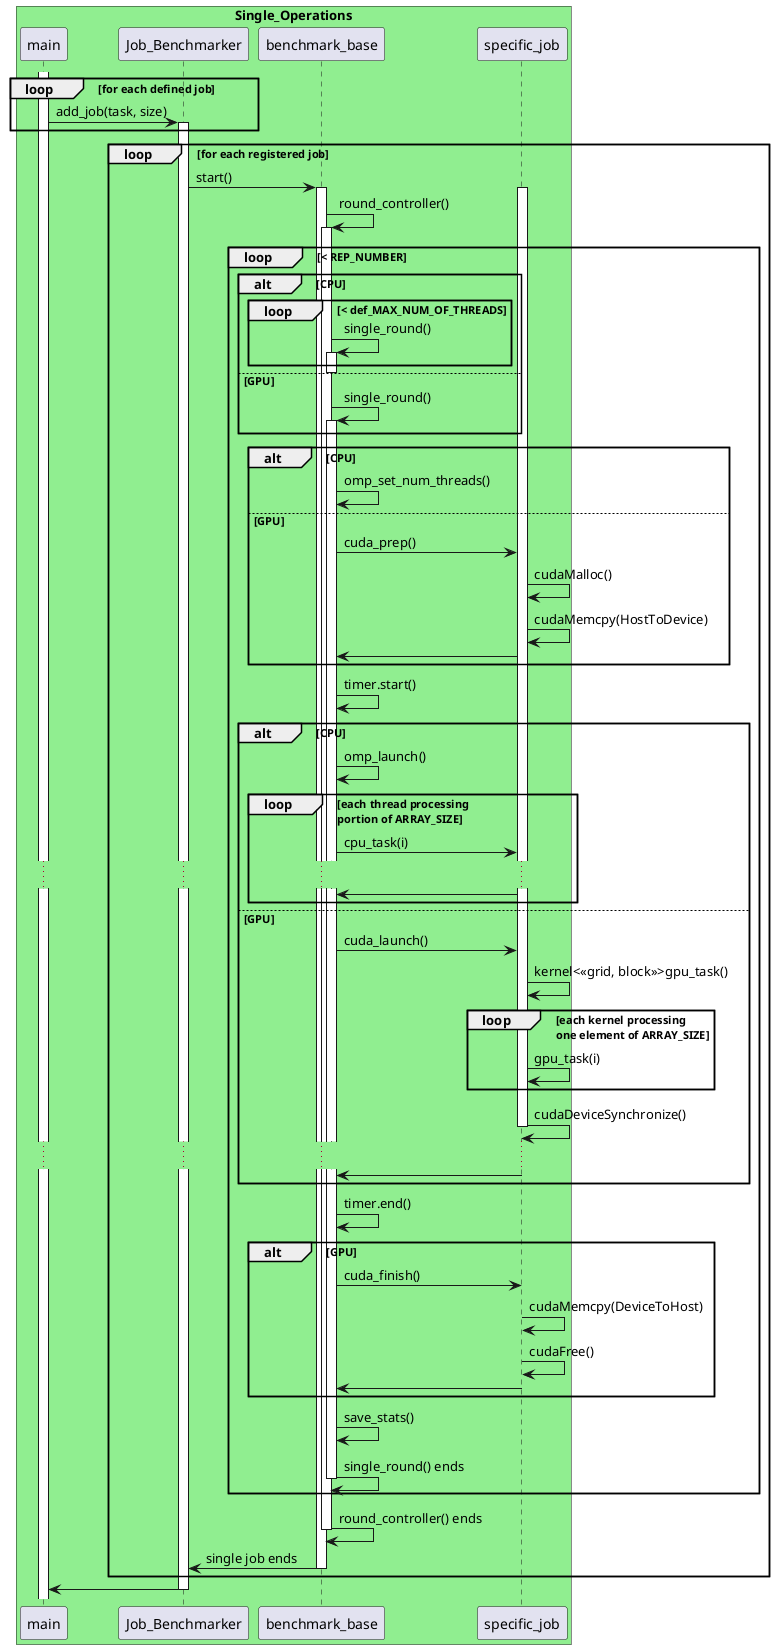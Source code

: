 @startuml Single_Operations_Sequence_Diagram

box "Single_Operations" #LightGreen
participant main
participant Job_Benchmarker
participant benchmark_base
participant specific_job
end box

activate main
loop for each defined job
main -> Job_Benchmarker: add_job(task, size)
activate Job_Benchmarker
end

loop for each registered job
Job_Benchmarker -> benchmark_base: start()
activate benchmark_base
activate specific_job

benchmark_base -> benchmark_base: round_controller()
activate benchmark_base

loop < REP_NUMBER
alt CPU
loop < def_MAX_NUM_OF_THREADS
benchmark_base -> benchmark_base: single_round()
activate benchmark_base
end
deactivate benchmark_base
else GPU
benchmark_base -> benchmark_base: single_round()
activate benchmark_base
end

alt CPU
benchmark_base -> benchmark_base: omp_set_num_threads()
else GPU
benchmark_base -> specific_job: cuda_prep()
specific_job -> specific_job: cudaMalloc()
specific_job -> specific_job: cudaMemcpy(HostToDevice)
specific_job -> benchmark_base
end
benchmark_base -> benchmark_base: timer.start()
alt CPU
benchmark_base -> benchmark_base: omp_launch()
loop each thread processing \nportion of ARRAY_SIZE
benchmark_base -> specific_job: cpu_task(i)

...
specific_job -> benchmark_base

end
else GPU
benchmark_base -> specific_job: cuda_launch()

specific_job -> specific_job: kernel<<<grid, block>>>gpu_task()
loop each kernel processing \none element of ARRAY_SIZE
specific_job -> specific_job: gpu_task(i)
end
activate specific_job
specific_job -> specific_job: cudaDeviceSynchronize()
deactivate specific_job
...
specific_job -> benchmark_base

end
benchmark_base -> benchmark_base: timer.end()


alt GPU
benchmark_base -> specific_job: cuda_finish()

specific_job -> specific_job: cudaMemcpy(DeviceToHost)
specific_job -> specific_job: cudaFree()
specific_job -> benchmark_base

end
benchmark_base -> benchmark_base: save_stats()
benchmark_base -> benchmark_base: single_round() ends
deactivate benchmark_base
end
benchmark_base -> benchmark_base: round_controller() ends
deactivate benchmark_base
benchmark_base -> Job_Benchmarker: single job ends
deactivate benchmark_base
deactivate specific_job
end

Job_Benchmarker -> main
deactivate Job_Benchmarker

@enduml